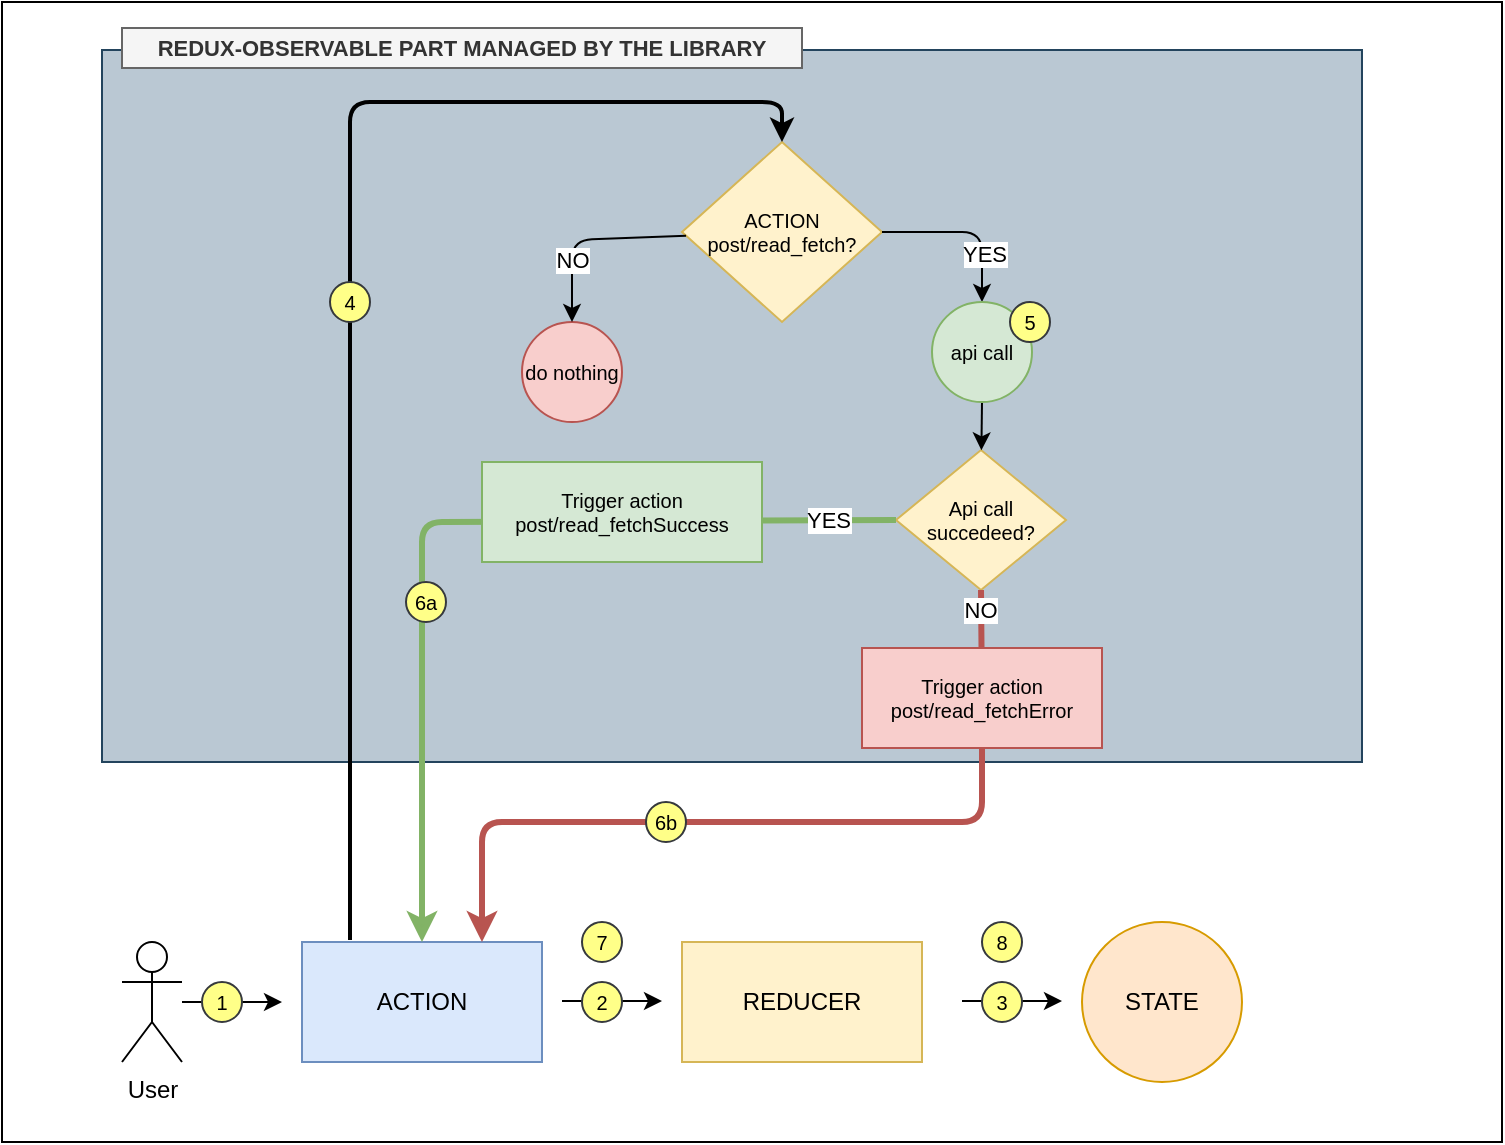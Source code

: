 <mxfile version="13.10.1" type="device"><diagram id="JApGtoci1ioZtFCWzFm5" name="Page-1"><mxGraphModel dx="946" dy="557" grid="1" gridSize="10" guides="1" tooltips="1" connect="1" arrows="1" fold="1" page="1" pageScale="1" pageWidth="827" pageHeight="1169" math="0" shadow="0"><root><mxCell id="0"/><mxCell id="1" parent="0"/><mxCell id="uDLyO3SVrOMw9k6NaAuT-44" value="" style="rounded=0;whiteSpace=wrap;html=1;fontSize=10;" parent="1" vertex="1"><mxGeometry width="750" height="570" as="geometry"/></mxCell><mxCell id="uDLyO3SVrOMw9k6NaAuT-1" value="User" style="shape=umlActor;verticalLabelPosition=bottom;verticalAlign=top;html=1;outlineConnect=0;" parent="1" vertex="1"><mxGeometry x="60" y="470" width="30" height="60" as="geometry"/></mxCell><mxCell id="uDLyO3SVrOMw9k6NaAuT-4" value="STATE" style="ellipse;whiteSpace=wrap;html=1;aspect=fixed;fillColor=#ffe6cc;strokeColor=#d79b00;" parent="1" vertex="1"><mxGeometry x="540" y="460" width="80" height="80" as="geometry"/></mxCell><mxCell id="uDLyO3SVrOMw9k6NaAuT-14" value="ACTION" style="rounded=0;whiteSpace=wrap;html=1;fillColor=#dae8fc;strokeColor=#6c8ebf;" parent="1" vertex="1"><mxGeometry x="150" y="470" width="120" height="60" as="geometry"/></mxCell><mxCell id="uDLyO3SVrOMw9k6NaAuT-15" value="REDUCER" style="rounded=0;whiteSpace=wrap;html=1;fillColor=#fff2cc;strokeColor=#d6b656;" parent="1" vertex="1"><mxGeometry x="340" y="470" width="120" height="60" as="geometry"/></mxCell><mxCell id="uDLyO3SVrOMw9k6NaAuT-16" value="" style="endArrow=classic;html=1;" parent="1" source="uDLyO3SVrOMw9k6NaAuT-1" edge="1"><mxGeometry width="50" height="50" relative="1" as="geometry"><mxPoint x="110" y="580" as="sourcePoint"/><mxPoint x="140" y="500" as="targetPoint"/></mxGeometry></mxCell><mxCell id="uDLyO3SVrOMw9k6NaAuT-17" value="" style="endArrow=classic;html=1;entryX=0;entryY=0.5;entryDx=0;entryDy=0;" parent="1" edge="1"><mxGeometry width="50" height="50" relative="1" as="geometry"><mxPoint x="280" y="499.5" as="sourcePoint"/><mxPoint x="330" y="499.5" as="targetPoint"/></mxGeometry></mxCell><mxCell id="uDLyO3SVrOMw9k6NaAuT-19" value="" style="endArrow=classic;html=1;entryX=0;entryY=0.5;entryDx=0;entryDy=0;" parent="1" edge="1"><mxGeometry width="50" height="50" relative="1" as="geometry"><mxPoint x="480" y="499.5" as="sourcePoint"/><mxPoint x="530" y="499.5" as="targetPoint"/></mxGeometry></mxCell><mxCell id="uDLyO3SVrOMw9k6NaAuT-25" value="" style="rounded=0;whiteSpace=wrap;html=1;fillColor=#bac8d3;strokeColor=#23445d;" parent="1" vertex="1"><mxGeometry x="50" y="24" width="630" height="356" as="geometry"/></mxCell><mxCell id="uDLyO3SVrOMw9k6NaAuT-26" value="ACTION post/read_fetch?" style="rhombus;whiteSpace=wrap;html=1;fillColor=#fff2cc;strokeColor=#d6b656;fontSize=10;" parent="1" vertex="1"><mxGeometry x="340" y="70" width="100" height="90" as="geometry"/></mxCell><mxCell id="uDLyO3SVrOMw9k6NaAuT-29" value="do nothing" style="ellipse;whiteSpace=wrap;html=1;aspect=fixed;fillColor=#f8cecc;strokeColor=#b85450;fontSize=10;" parent="1" vertex="1"><mxGeometry x="260" y="160" width="50" height="50" as="geometry"/></mxCell><mxCell id="uDLyO3SVrOMw9k6NaAuT-30" value="" style="endArrow=classic;html=1;entryX=0.5;entryY=0;entryDx=0;entryDy=0;" parent="1" source="uDLyO3SVrOMw9k6NaAuT-26" target="uDLyO3SVrOMw9k6NaAuT-29" edge="1"><mxGeometry width="50" height="50" relative="1" as="geometry"><mxPoint x="280" y="150" as="sourcePoint"/><mxPoint x="330" y="100" as="targetPoint"/><Array as="points"><mxPoint x="285" y="119"/></Array></mxGeometry></mxCell><mxCell id="uDLyO3SVrOMw9k6NaAuT-31" value="NO" style="edgeLabel;html=1;align=center;verticalAlign=middle;resizable=0;points=[];" parent="uDLyO3SVrOMw9k6NaAuT-30" vertex="1" connectable="0"><mxGeometry x="0.513" y="1" relative="1" as="geometry"><mxPoint x="-1" y="-6.93" as="offset"/></mxGeometry></mxCell><mxCell id="uDLyO3SVrOMw9k6NaAuT-33" value="" style="endArrow=classic;html=1;exitX=1;exitY=0.5;exitDx=0;exitDy=0;entryX=0.5;entryY=0;entryDx=0;entryDy=0;" parent="1" source="uDLyO3SVrOMw9k6NaAuT-26" target="uDLyO3SVrOMw9k6NaAuT-32" edge="1"><mxGeometry width="50" height="50" relative="1" as="geometry"><mxPoint x="560" y="150" as="sourcePoint"/><mxPoint x="610" y="100" as="targetPoint"/><Array as="points"><mxPoint x="490" y="115"/></Array></mxGeometry></mxCell><mxCell id="uDLyO3SVrOMw9k6NaAuT-34" value="YES" style="edgeLabel;html=1;align=center;verticalAlign=middle;resizable=0;points=[];" parent="uDLyO3SVrOMw9k6NaAuT-33" vertex="1" connectable="0"><mxGeometry x="0.596" y="1" relative="1" as="geometry"><mxPoint y="-7" as="offset"/></mxGeometry></mxCell><mxCell id="uDLyO3SVrOMw9k6NaAuT-36" value="Api call succedeed?" style="rhombus;whiteSpace=wrap;html=1;fontSize=10;fillColor=#fff2cc;strokeColor=#d6b656;" parent="1" vertex="1"><mxGeometry x="447" y="224" width="85" height="70" as="geometry"/></mxCell><mxCell id="uDLyO3SVrOMw9k6NaAuT-37" value="" style="endArrow=classic;html=1;fontSize=10;" parent="1" source="uDLyO3SVrOMw9k6NaAuT-32" target="uDLyO3SVrOMw9k6NaAuT-36" edge="1"><mxGeometry width="50" height="50" relative="1" as="geometry"><mxPoint x="490" y="192" as="sourcePoint"/><mxPoint x="460" y="210" as="targetPoint"/></mxGeometry></mxCell><mxCell id="uDLyO3SVrOMw9k6NaAuT-38" value="" style="endArrow=classic;html=1;fontSize=10;exitX=0;exitY=0.5;exitDx=0;exitDy=0;fillColor=#d5e8d4;strokeColor=#82b366;strokeWidth=3;entryX=0.5;entryY=0;entryDx=0;entryDy=0;" parent="1" source="uDLyO3SVrOMw9k6NaAuT-36" target="uDLyO3SVrOMw9k6NaAuT-14" edge="1"><mxGeometry width="50" height="50" relative="1" as="geometry"><mxPoint x="200" y="390" as="sourcePoint"/><mxPoint x="250" y="340" as="targetPoint"/><Array as="points"><mxPoint x="210" y="260"/></Array></mxGeometry></mxCell><mxCell id="uDLyO3SVrOMw9k6NaAuT-39" value="Trigger action post/read_fetchSuccess" style="text;html=1;strokeColor=#82b366;fillColor=#d5e8d4;align=center;verticalAlign=middle;whiteSpace=wrap;rounded=0;fontSize=10;" parent="1" vertex="1"><mxGeometry x="240" y="230" width="140" height="50" as="geometry"/></mxCell><mxCell id="uDLyO3SVrOMw9k6NaAuT-40" value="" style="endArrow=classic;html=1;strokeWidth=3;fontSize=10;exitX=0.5;exitY=1;exitDx=0;exitDy=0;entryX=0.75;entryY=0;entryDx=0;entryDy=0;fillColor=#f8cecc;strokeColor=#b85450;" parent="1" source="uDLyO3SVrOMw9k6NaAuT-36" target="uDLyO3SVrOMw9k6NaAuT-14" edge="1"><mxGeometry width="50" height="50" relative="1" as="geometry"><mxPoint x="280" y="420" as="sourcePoint"/><mxPoint x="330" y="370" as="targetPoint"/><Array as="points"><mxPoint x="490" y="350"/><mxPoint x="490" y="410"/><mxPoint x="240" y="410"/></Array></mxGeometry></mxCell><mxCell id="uDLyO3SVrOMw9k6NaAuT-41" value="Trigger action post/read_fetchError" style="text;html=1;strokeColor=#b85450;fillColor=#f8cecc;align=center;verticalAlign=middle;whiteSpace=wrap;rounded=0;fontSize=10;" parent="1" vertex="1"><mxGeometry x="430" y="323" width="120" height="50" as="geometry"/></mxCell><mxCell id="uDLyO3SVrOMw9k6NaAuT-42" value="" style="endArrow=classic;html=1;strokeWidth=2;fontSize=10;exitX=0.2;exitY=-0.017;exitDx=0;exitDy=0;exitPerimeter=0;entryX=0.5;entryY=0;entryDx=0;entryDy=0;" parent="1" source="uDLyO3SVrOMw9k6NaAuT-14" target="uDLyO3SVrOMw9k6NaAuT-26" edge="1"><mxGeometry width="50" height="50" relative="1" as="geometry"><mxPoint x="150" y="460" as="sourcePoint"/><mxPoint x="190" y="410" as="targetPoint"/><Array as="points"><mxPoint x="174" y="50"/><mxPoint x="390" y="50"/></Array></mxGeometry></mxCell><mxCell id="uDLyO3SVrOMw9k6NaAuT-43" value="&lt;b&gt;&lt;font style=&quot;font-size: 11px&quot;&gt;REDUX-OBSERVABLE PART MANAGED BY THE LIBRARY&lt;/font&gt;&lt;/b&gt;" style="text;html=1;align=center;verticalAlign=middle;whiteSpace=wrap;rounded=0;fontSize=10;fillColor=#f5f5f5;strokeColor=#666666;fontColor=#333333;" parent="1" vertex="1"><mxGeometry x="60" y="13" width="340" height="20" as="geometry"/></mxCell><mxCell id="uDLyO3SVrOMw9k6NaAuT-46" value="YES" style="edgeLabel;html=1;align=center;verticalAlign=middle;resizable=0;points=[];" parent="1" vertex="1" connectable="0"><mxGeometry x="502" y="129" as="geometry"><mxPoint x="-89" y="130" as="offset"/></mxGeometry></mxCell><mxCell id="uDLyO3SVrOMw9k6NaAuT-47" value="NO" style="edgeLabel;html=1;align=center;verticalAlign=middle;resizable=0;points=[];" parent="1" vertex="1" connectable="0"><mxGeometry x="292" y="130" as="geometry"><mxPoint x="197" y="174" as="offset"/></mxGeometry></mxCell><mxCell id="uDLyO3SVrOMw9k6NaAuT-32" value="api call" style="ellipse;whiteSpace=wrap;html=1;aspect=fixed;fillColor=#d5e8d4;strokeColor=#82b366;fontSize=10;" parent="1" vertex="1"><mxGeometry x="465" y="150" width="50" height="50" as="geometry"/></mxCell><mxCell id="uDLyO3SVrOMw9k6NaAuT-52" value="1" style="ellipse;whiteSpace=wrap;html=1;aspect=fixed;fontSize=10;fillColor=#ffff88;strokeColor=#36393d;" parent="1" vertex="1"><mxGeometry x="100" y="490" width="20" height="20" as="geometry"/></mxCell><mxCell id="uDLyO3SVrOMw9k6NaAuT-55" value="2" style="ellipse;whiteSpace=wrap;html=1;aspect=fixed;fontSize=10;fillColor=#ffff88;strokeColor=#36393d;" parent="1" vertex="1"><mxGeometry x="290" y="490" width="20" height="20" as="geometry"/></mxCell><mxCell id="uDLyO3SVrOMw9k6NaAuT-56" value="3" style="ellipse;whiteSpace=wrap;html=1;aspect=fixed;fontSize=10;fillColor=#ffff88;strokeColor=#36393d;" parent="1" vertex="1"><mxGeometry x="490" y="490" width="20" height="20" as="geometry"/></mxCell><mxCell id="uDLyO3SVrOMw9k6NaAuT-57" value="4" style="ellipse;whiteSpace=wrap;html=1;aspect=fixed;fontSize=10;fillColor=#ffff88;strokeColor=#36393d;" parent="1" vertex="1"><mxGeometry x="164" y="140" width="20" height="20" as="geometry"/></mxCell><mxCell id="uDLyO3SVrOMw9k6NaAuT-58" value="5" style="ellipse;whiteSpace=wrap;html=1;aspect=fixed;fontSize=10;fillColor=#ffff88;strokeColor=#36393d;" parent="1" vertex="1"><mxGeometry x="504" y="150" width="20" height="20" as="geometry"/></mxCell><mxCell id="uDLyO3SVrOMw9k6NaAuT-59" value="6a" style="ellipse;whiteSpace=wrap;html=1;aspect=fixed;fontSize=10;fillColor=#ffff88;strokeColor=#36393d;" parent="1" vertex="1"><mxGeometry x="202" y="290" width="20" height="20" as="geometry"/></mxCell><mxCell id="uDLyO3SVrOMw9k6NaAuT-60" value="6b" style="ellipse;whiteSpace=wrap;html=1;aspect=fixed;fontSize=10;fillColor=#ffff88;strokeColor=#36393d;" parent="1" vertex="1"><mxGeometry x="322" y="400" width="20" height="20" as="geometry"/></mxCell><mxCell id="uDLyO3SVrOMw9k6NaAuT-61" value="7" style="ellipse;whiteSpace=wrap;html=1;aspect=fixed;fontSize=10;fillColor=#ffff88;strokeColor=#36393d;" parent="1" vertex="1"><mxGeometry x="290" y="460" width="20" height="20" as="geometry"/></mxCell><mxCell id="uDLyO3SVrOMw9k6NaAuT-62" value="8" style="ellipse;whiteSpace=wrap;html=1;aspect=fixed;fontSize=10;fillColor=#ffff88;strokeColor=#36393d;" parent="1" vertex="1"><mxGeometry x="490" y="460" width="20" height="20" as="geometry"/></mxCell></root></mxGraphModel></diagram></mxfile>